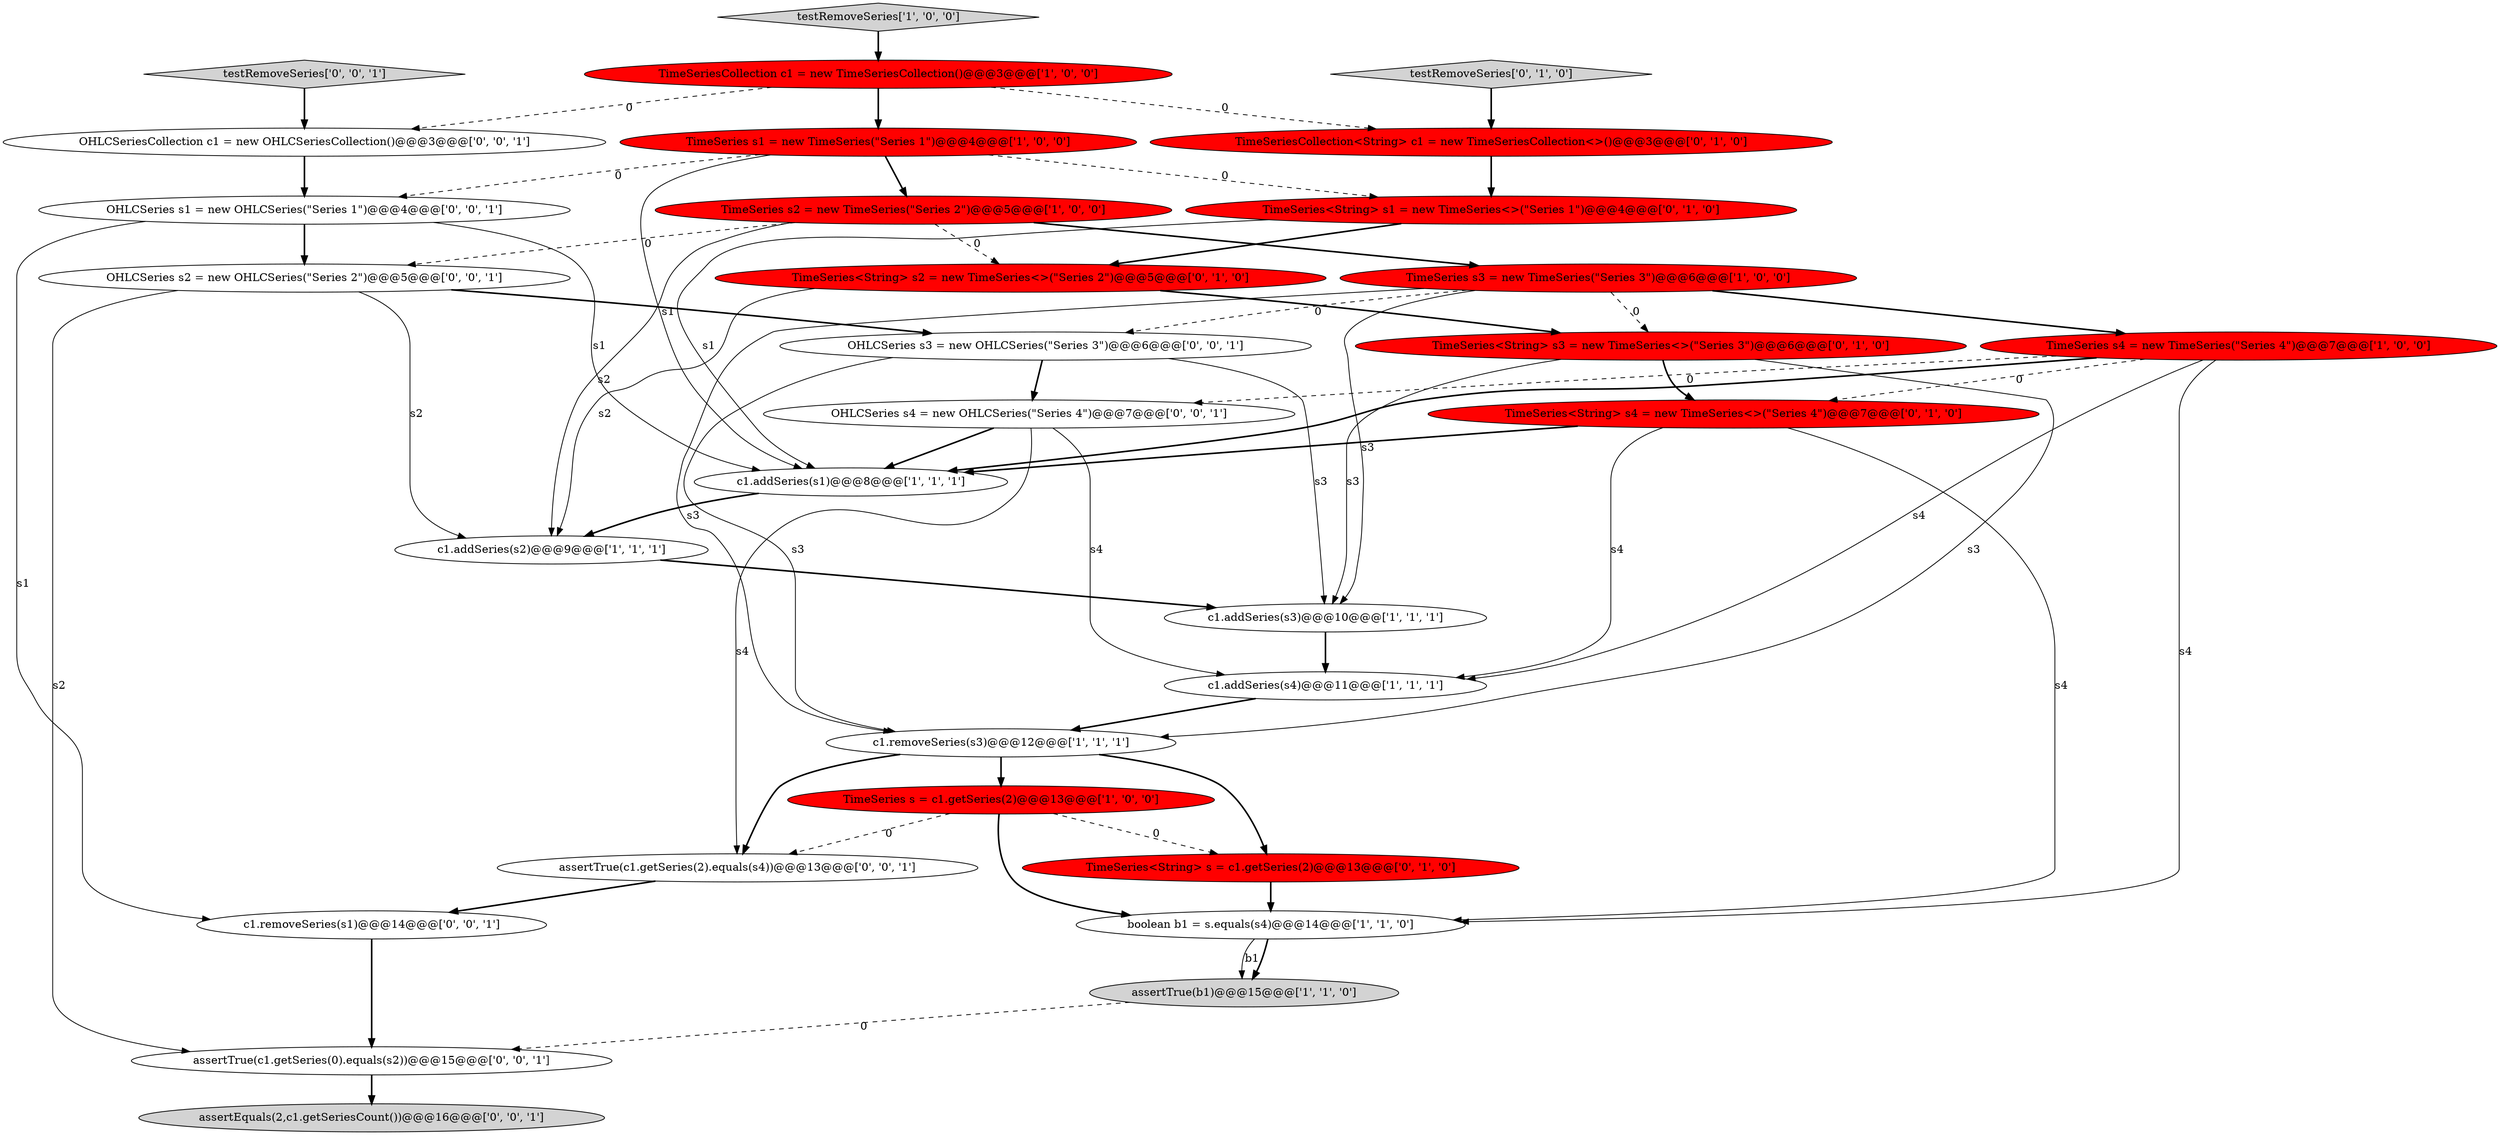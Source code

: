 digraph {
1 [style = filled, label = "c1.addSeries(s4)@@@11@@@['1', '1', '1']", fillcolor = white, shape = ellipse image = "AAA0AAABBB1BBB"];
28 [style = filled, label = "OHLCSeries s2 = new OHLCSeries(\"Series 2\")@@@5@@@['0', '0', '1']", fillcolor = white, shape = ellipse image = "AAA0AAABBB3BBB"];
10 [style = filled, label = "TimeSeries s = c1.getSeries(2)@@@13@@@['1', '0', '0']", fillcolor = red, shape = ellipse image = "AAA1AAABBB1BBB"];
17 [style = filled, label = "TimeSeries<String> s = c1.getSeries(2)@@@13@@@['0', '1', '0']", fillcolor = red, shape = ellipse image = "AAA1AAABBB2BBB"];
21 [style = filled, label = "OHLCSeries s1 = new OHLCSeries(\"Series 1\")@@@4@@@['0', '0', '1']", fillcolor = white, shape = ellipse image = "AAA0AAABBB3BBB"];
20 [style = filled, label = "testRemoveSeries['0', '1', '0']", fillcolor = lightgray, shape = diamond image = "AAA0AAABBB2BBB"];
0 [style = filled, label = "c1.addSeries(s2)@@@9@@@['1', '1', '1']", fillcolor = white, shape = ellipse image = "AAA0AAABBB1BBB"];
27 [style = filled, label = "OHLCSeries s4 = new OHLCSeries(\"Series 4\")@@@7@@@['0', '0', '1']", fillcolor = white, shape = ellipse image = "AAA0AAABBB3BBB"];
30 [style = filled, label = "OHLCSeriesCollection c1 = new OHLCSeriesCollection()@@@3@@@['0', '0', '1']", fillcolor = white, shape = ellipse image = "AAA0AAABBB3BBB"];
8 [style = filled, label = "c1.removeSeries(s3)@@@12@@@['1', '1', '1']", fillcolor = white, shape = ellipse image = "AAA0AAABBB1BBB"];
23 [style = filled, label = "OHLCSeries s3 = new OHLCSeries(\"Series 3\")@@@6@@@['0', '0', '1']", fillcolor = white, shape = ellipse image = "AAA0AAABBB3BBB"];
18 [style = filled, label = "TimeSeriesCollection<String> c1 = new TimeSeriesCollection<>()@@@3@@@['0', '1', '0']", fillcolor = red, shape = ellipse image = "AAA1AAABBB2BBB"];
15 [style = filled, label = "TimeSeries<String> s1 = new TimeSeries<>(\"Series 1\")@@@4@@@['0', '1', '0']", fillcolor = red, shape = ellipse image = "AAA1AAABBB2BBB"];
22 [style = filled, label = "assertTrue(c1.getSeries(2).equals(s4))@@@13@@@['0', '0', '1']", fillcolor = white, shape = ellipse image = "AAA0AAABBB3BBB"];
14 [style = filled, label = "TimeSeries<String> s2 = new TimeSeries<>(\"Series 2\")@@@5@@@['0', '1', '0']", fillcolor = red, shape = ellipse image = "AAA1AAABBB2BBB"];
6 [style = filled, label = "TimeSeriesCollection c1 = new TimeSeriesCollection()@@@3@@@['1', '0', '0']", fillcolor = red, shape = ellipse image = "AAA1AAABBB1BBB"];
25 [style = filled, label = "assertEquals(2,c1.getSeriesCount())@@@16@@@['0', '0', '1']", fillcolor = lightgray, shape = ellipse image = "AAA0AAABBB3BBB"];
5 [style = filled, label = "boolean b1 = s.equals(s4)@@@14@@@['1', '1', '0']", fillcolor = white, shape = ellipse image = "AAA0AAABBB1BBB"];
4 [style = filled, label = "testRemoveSeries['1', '0', '0']", fillcolor = lightgray, shape = diamond image = "AAA0AAABBB1BBB"];
11 [style = filled, label = "c1.addSeries(s1)@@@8@@@['1', '1', '1']", fillcolor = white, shape = ellipse image = "AAA0AAABBB1BBB"];
9 [style = filled, label = "c1.addSeries(s3)@@@10@@@['1', '1', '1']", fillcolor = white, shape = ellipse image = "AAA0AAABBB1BBB"];
2 [style = filled, label = "assertTrue(b1)@@@15@@@['1', '1', '0']", fillcolor = lightgray, shape = ellipse image = "AAA0AAABBB1BBB"];
16 [style = filled, label = "TimeSeries<String> s3 = new TimeSeries<>(\"Series 3\")@@@6@@@['0', '1', '0']", fillcolor = red, shape = ellipse image = "AAA1AAABBB2BBB"];
24 [style = filled, label = "c1.removeSeries(s1)@@@14@@@['0', '0', '1']", fillcolor = white, shape = ellipse image = "AAA0AAABBB3BBB"];
26 [style = filled, label = "assertTrue(c1.getSeries(0).equals(s2))@@@15@@@['0', '0', '1']", fillcolor = white, shape = ellipse image = "AAA0AAABBB3BBB"];
7 [style = filled, label = "TimeSeries s3 = new TimeSeries(\"Series 3\")@@@6@@@['1', '0', '0']", fillcolor = red, shape = ellipse image = "AAA1AAABBB1BBB"];
12 [style = filled, label = "TimeSeries s2 = new TimeSeries(\"Series 2\")@@@5@@@['1', '0', '0']", fillcolor = red, shape = ellipse image = "AAA1AAABBB1BBB"];
29 [style = filled, label = "testRemoveSeries['0', '0', '1']", fillcolor = lightgray, shape = diamond image = "AAA0AAABBB3BBB"];
13 [style = filled, label = "TimeSeries s4 = new TimeSeries(\"Series 4\")@@@7@@@['1', '0', '0']", fillcolor = red, shape = ellipse image = "AAA1AAABBB1BBB"];
19 [style = filled, label = "TimeSeries<String> s4 = new TimeSeries<>(\"Series 4\")@@@7@@@['0', '1', '0']", fillcolor = red, shape = ellipse image = "AAA1AAABBB2BBB"];
3 [style = filled, label = "TimeSeries s1 = new TimeSeries(\"Series 1\")@@@4@@@['1', '0', '0']", fillcolor = red, shape = ellipse image = "AAA1AAABBB1BBB"];
7->13 [style = bold, label=""];
14->16 [style = bold, label=""];
13->1 [style = solid, label="s4"];
6->3 [style = bold, label=""];
8->10 [style = bold, label=""];
17->5 [style = bold, label=""];
0->9 [style = bold, label=""];
7->9 [style = solid, label="s3"];
7->8 [style = solid, label="s3"];
15->11 [style = solid, label="s1"];
1->8 [style = bold, label=""];
23->9 [style = solid, label="s3"];
7->23 [style = dashed, label="0"];
13->5 [style = solid, label="s4"];
15->14 [style = bold, label=""];
23->27 [style = bold, label=""];
29->30 [style = bold, label=""];
3->21 [style = dashed, label="0"];
4->6 [style = bold, label=""];
7->16 [style = dashed, label="0"];
26->25 [style = bold, label=""];
27->1 [style = solid, label="s4"];
18->15 [style = bold, label=""];
19->11 [style = bold, label=""];
21->11 [style = solid, label="s1"];
19->1 [style = solid, label="s4"];
3->12 [style = bold, label=""];
28->26 [style = solid, label="s2"];
13->19 [style = dashed, label="0"];
16->19 [style = bold, label=""];
5->2 [style = solid, label="b1"];
10->22 [style = dashed, label="0"];
13->11 [style = bold, label=""];
12->7 [style = bold, label=""];
23->8 [style = solid, label="s3"];
21->28 [style = bold, label=""];
8->22 [style = bold, label=""];
6->18 [style = dashed, label="0"];
28->0 [style = solid, label="s2"];
8->17 [style = bold, label=""];
20->18 [style = bold, label=""];
24->26 [style = bold, label=""];
27->22 [style = solid, label="s4"];
5->2 [style = bold, label=""];
30->21 [style = bold, label=""];
11->0 [style = bold, label=""];
16->9 [style = solid, label="s3"];
12->0 [style = solid, label="s2"];
10->5 [style = bold, label=""];
12->14 [style = dashed, label="0"];
27->11 [style = bold, label=""];
13->27 [style = dashed, label="0"];
28->23 [style = bold, label=""];
12->28 [style = dashed, label="0"];
19->5 [style = solid, label="s4"];
16->8 [style = solid, label="s3"];
10->17 [style = dashed, label="0"];
3->11 [style = solid, label="s1"];
3->15 [style = dashed, label="0"];
6->30 [style = dashed, label="0"];
22->24 [style = bold, label=""];
14->0 [style = solid, label="s2"];
2->26 [style = dashed, label="0"];
9->1 [style = bold, label=""];
21->24 [style = solid, label="s1"];
}
